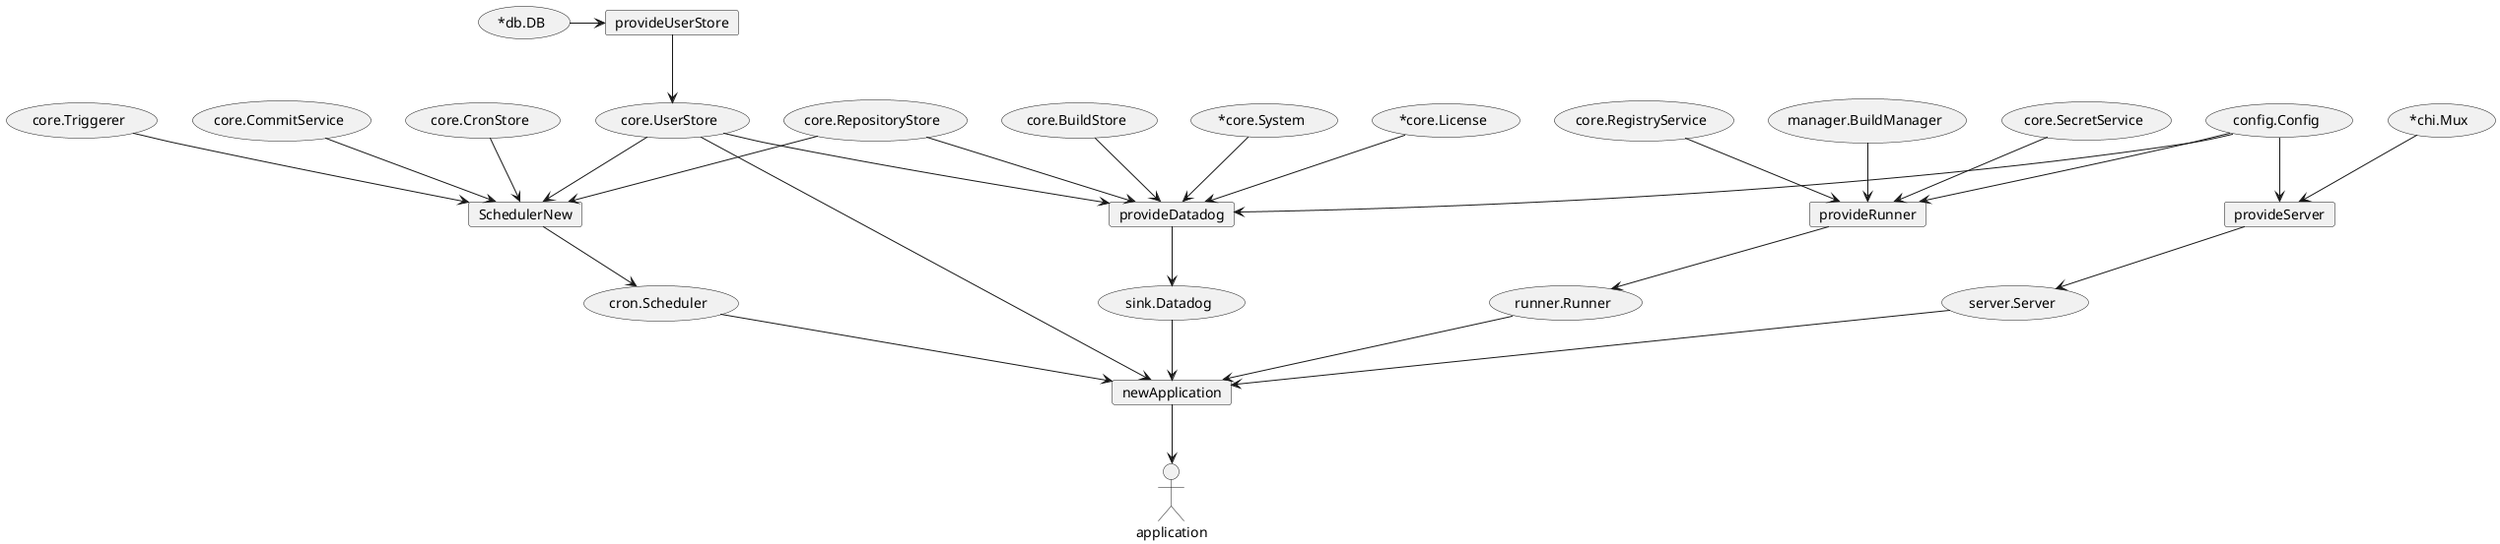 @startuml


card SchedulerNew
(core.CommitService) --> SchedulerNew
(core.CronStore) --> SchedulerNew
(core.RepositoryStore) --> SchedulerNew
(core.UserStore) --> SchedulerNew
(core.Triggerer) --> SchedulerNew
SchedulerNew --> (cron.Scheduler)

card provideDatadog
(core.UserStore) --> provideDatadog
(core.RepositoryStore) --> provideDatadog
(core.BuildStore) --> provideDatadog
(*core.System) --> provideDatadog
(*core.License) --> provideDatadog
(config.Config) --> provideDatadog
provideDatadog --> (sink.Datadog)

card provideRunner
(manager.BuildManager) --> provideRunner
(core.SecretService) --> provideRunner
(core.RegistryService) --> provideRunner
(config.Config) --> provideRunner
provideRunner --> (runner.Runner)

card provideServer
(*chi.Mux) --> provideServer
(config.Config) --> provideServer
provideServer --> (server.Server)

card provideUserStore
(*db.DB) -> provideUserStore
provideUserStore --> (core.UserStore)

card newApplication
(cron.Scheduler) --> newApplication
(sink.Datadog) --> newApplication
(runner.Runner) --> newApplication
(server.Server) --> newApplication
(core.UserStore) --> newApplication
newApplication --> application

@enduml
